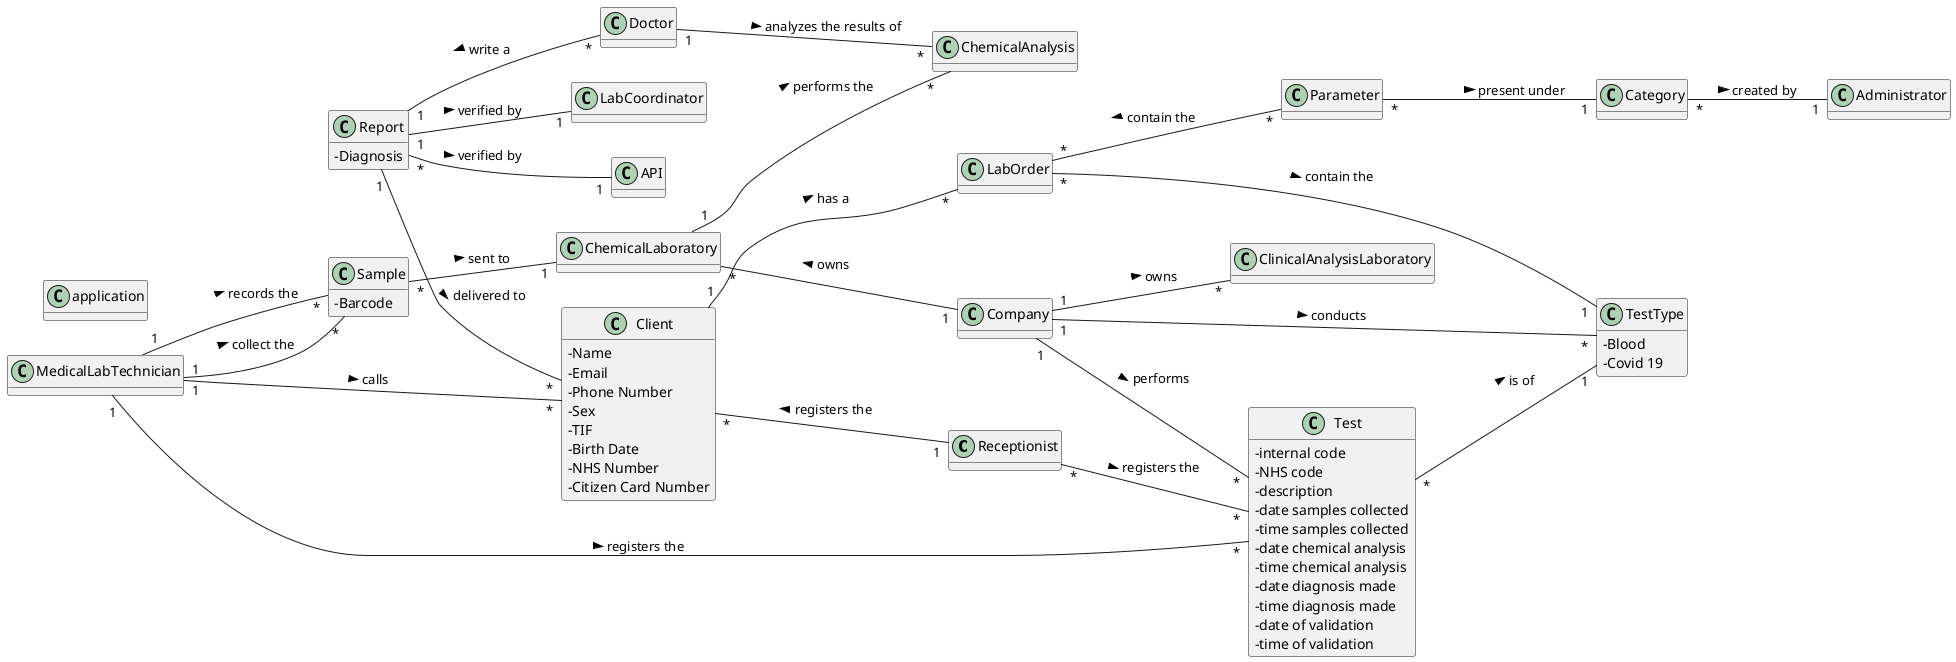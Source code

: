 @startuml
'https://plantuml.com/class-diagram

hide methods
left to right direction
skinparam classAttributeIconSize 0

class Receptionist {

}

class Client {
 - Name
 - Email
 - Phone Number
 - Sex
 - TIF
 - Birth Date
 - NHS Number
 - Citizen Card Number

}

class Doctor {

}

class Administrator{

}
class LabCoordinator{
}


class LabOrder {

}

class Category {

}

class TestType {
- Blood
- Covid 19
}

class Sample {
- Barcode
}

class Report {
-Diagnosis

}

class Test {
- internal code
- NHS code
- description
- date samples collected
- time samples collected
- date chemical analysis
- time chemical analysis
- date diagnosis made
- time diagnosis made
- date of validation
- time of validation
}
class Parameter {


}

class Company {

}

class ChemicalLaboratory{

}

class MedicalLabTechnician {

}

class ChemicalAnalysis {

}

class ClinicalAnalysisLaboratory{

}

class application{

}


Client "*" -- "1" Receptionist: registers the <
LabOrder "*" -- "1" TestType: contain the >
Client "1" -- "*" LabOrder: has a >
Report "1" -- "*" Doctor: write a <
Receptionist "*" -- "*" Test: registers the >
Test "*" -- "1" TestType: is of >
Parameter "*" -- "1" Category: present under >
Category "*" -- "1" Administrator: created by >
Company "1" -- "*" Test: performs >
Sample "*" -- "1" ChemicalLaboratory: sent to >
Company "1" -- "*" TestType: conducts >
MedicalLabTechnician "1" -- "*" Client: calls >
ChemicalLaboratory "1" -- "*" ChemicalAnalysis: performs the >
MedicalLabTechnician "1" -- "*" Sample: records the >
Company "1" -- "*" ClinicalAnalysisLaboratory: owns >
ChemicalLaboratory "*" -- "1" Company: owns <
LabOrder "*" -- "*" Parameter: contain the <
MedicalLabTechnician "1" -- "*" Test: registers the >
MedicalLabTechnician "1" -- "*" Sample: collect the >
Doctor "1" -- "*" ChemicalAnalysis: analyzes the results of >
Report "1" -- "*" Client: delivered to >
Report "*" -- "1" API: verified by >
Report "1" -- "1" LabCoordinator : verified by >

@enduml
